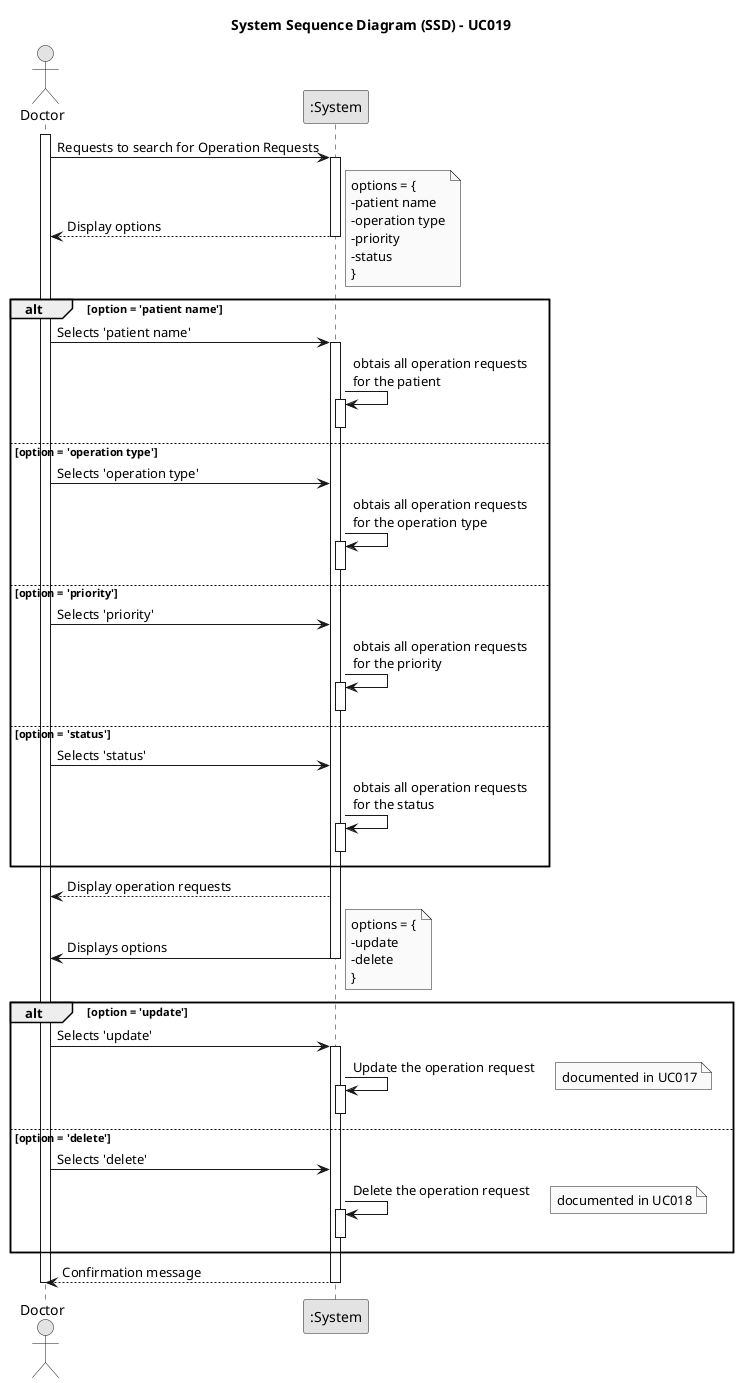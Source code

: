 @startuml "uc019-system-sequence-diagram"
skinparam monochrome true
skinparam packageStyle rectangle
skinparam shadowing false

title System Sequence Diagram (SSD) - UC019

actor Doctor
participant ":System" as System

activate Doctor
    Doctor -> System: Requests to search for Operation Requests
    activate System
    
    System --> Doctor: Display options
    note right: options = {\n-patient name\n-operation type\n-priority\n-status\n}
        deactivate System

        alt option = 'patient name'
        Doctor -> System: Selects 'patient name'
        activate System
            System -> System: obtais all operation requests\nfor the patient
            activate System
                deactivate System

        else option = 'operation type'
        Doctor -> System: Selects 'operation type'
            System -> System: obtais all operation requests\nfor the operation type
            activate System
                deactivate System

        else option = 'priority'
        Doctor -> System: Selects 'priority'
            System -> System: obtais all operation requests\nfor the priority
            activate System
                deactivate System

        else option = 'status'
        Doctor -> System: Selects 'status'
            System -> System: obtais all operation requests\nfor the status
            activate System
                deactivate System

        end

        System --> Doctor: Display operation requests
        
        System -> Doctor: Displays options
        note right: options = {\n-update\n-delete\n}
        deactivate System

        alt option = 'update'
        Doctor -> System: Selects 'update'
        activate System
            System -> System: Update the operation request
            activate System
                deactivate System
                note right: documented in UC017
        else option = 'delete'
        Doctor -> System: Selects 'delete'
            System -> System: Delete the operation request
            activate System
                deactivate System
                note right: documented in UC018
        end

            System --> Doctor: Confirmation message
            deactivate System

    deactivate Doctor


@enduml